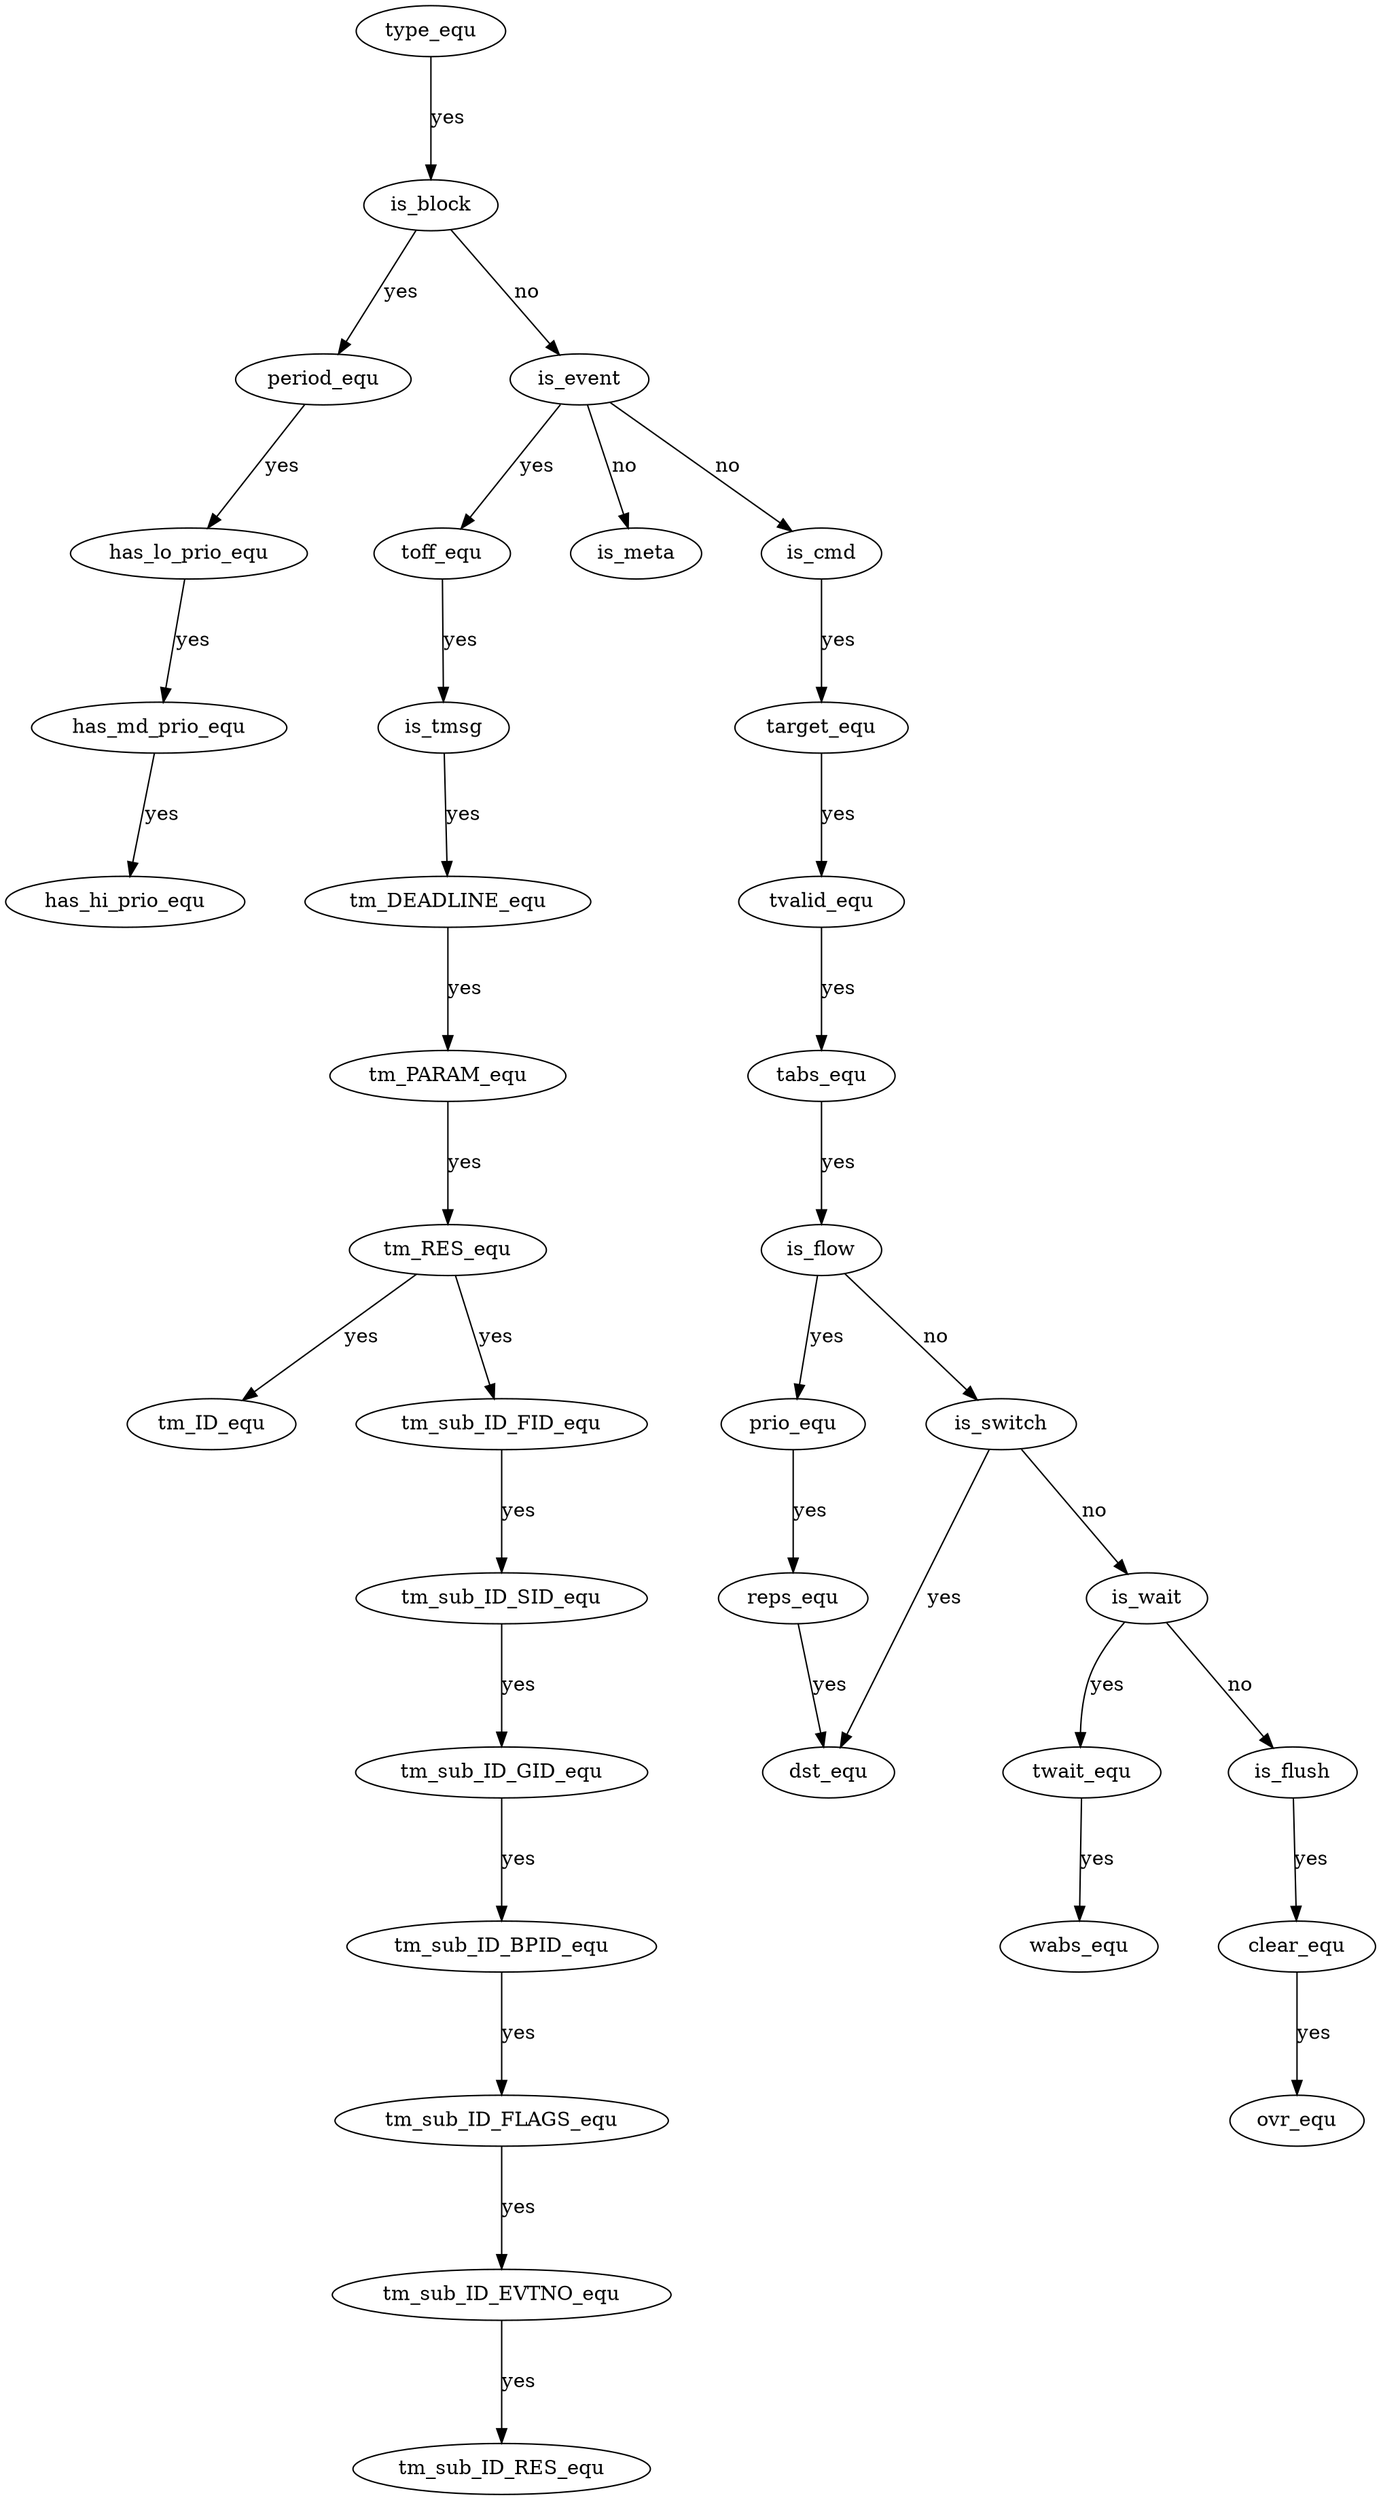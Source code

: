 digraph G {
name="attrib_comp_tree"
graph [rankdir   = TB, nodesep           = 0.6, mindist     = 1.0, ranksep = 1.0, overlap = false]
node [style     = "filled", fillcolor = "white", color = "black"]
type_equ -> is_block -> period_equ -> has_lo_prio_equ -> has_md_prio_equ -> has_hi_prio_equ [label=yes];
is_block -> is_event [label=no];
is_event -> toff_equ -> is_tmsg -> tm_DEADLINE_equ -> tm_PARAM_equ -> tm_RES_equ -> tm_ID_equ [label=yes]; 
is_event -> is_meta [label=no];
tm_RES_equ -> tm_sub_ID_FID_equ -> tm_sub_ID_SID_equ -> tm_sub_ID_GID_equ -> tm_sub_ID_BPID_equ -> tm_sub_ID_FLAGS_equ  -> tm_sub_ID_EVTNO_equ -> tm_sub_ID_RES_equ [label=yes];
is_event -> is_cmd [label=no];
is_cmd -> target_equ -> tvalid_equ -> tabs_equ [label=yes];
tabs_equ -> is_flow -> prio_equ -> reps_equ -> dst_equ [label=yes];
is_flow -> is_switch -> is_wait [label=no];
is_switch -> dst_equ [label=yes];
is_wait -> twait_equ -> wabs_equ [label=yes];
is_wait -> is_flush [label=no];
is_flush -> clear_equ -> ovr_equ [label=yes];
}
